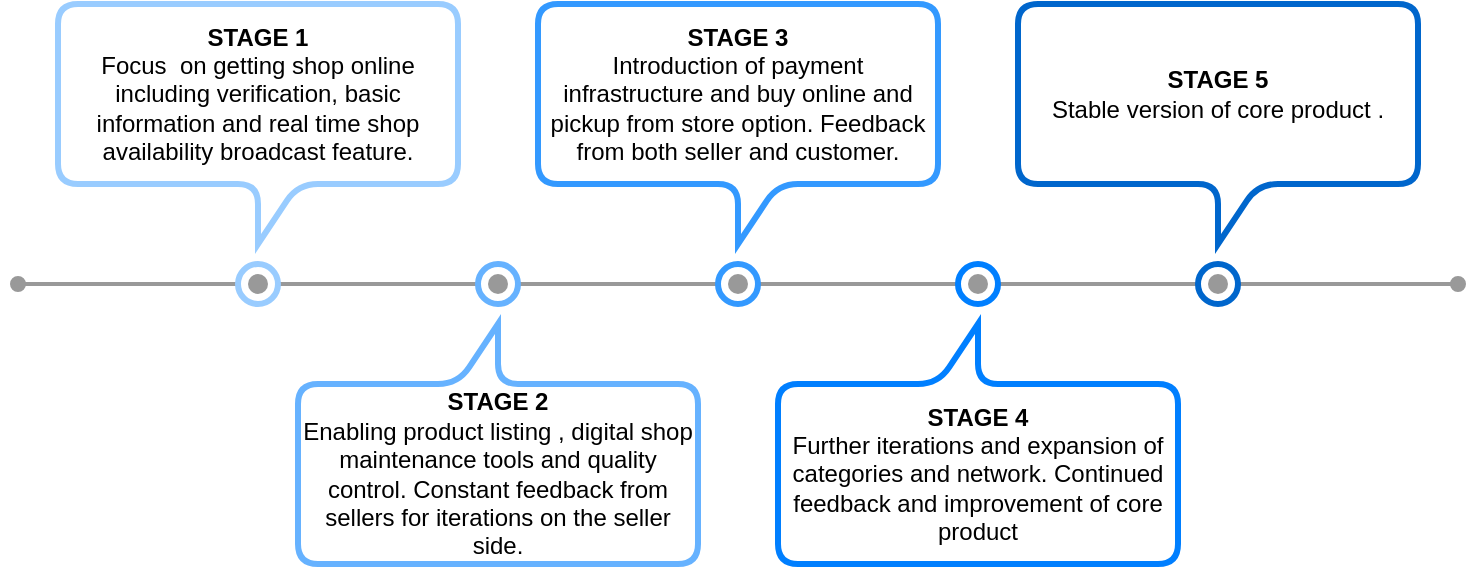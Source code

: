<mxfile version="13.3.9" type="device"><diagram id="mhibQZGN9KsY9_xM1eZk" name="Page-1"><mxGraphModel dx="1102" dy="815" grid="1" gridSize="10" guides="1" tooltips="1" connect="1" arrows="1" fold="1" page="1" pageScale="1" pageWidth="850" pageHeight="1100" math="0" shadow="0"><root><mxCell id="0"/><mxCell id="1" parent="0"/><mxCell id="iW0KL_pCJaMlBALIvoqs-2" value="" style="endArrow=oval;html=1;strokeWidth=2;fillColor=#f5f5f5;strokeColor=#999999;startArrow=oval;startFill=1;endFill=1;" parent="1" edge="1"><mxGeometry width="50" height="50" relative="1" as="geometry"><mxPoint x="80" y="440" as="sourcePoint"/><mxPoint x="800" y="440" as="targetPoint"/></mxGeometry></mxCell><mxCell id="iW0KL_pCJaMlBALIvoqs-9" value="" style="ellipse;whiteSpace=wrap;html=1;strokeWidth=3;shadow=0;sketch=0;strokeColor=#66B2FF;" parent="1" vertex="1"><mxGeometry x="310" y="430" width="20" height="20" as="geometry"/></mxCell><mxCell id="iW0KL_pCJaMlBALIvoqs-19" value="" style="ellipse;whiteSpace=wrap;html=1;fillColor=#999999;strokeColor=none;" parent="1" vertex="1"><mxGeometry x="315" y="435" width="10" height="10" as="geometry"/></mxCell><mxCell id="iW0KL_pCJaMlBALIvoqs-20" value="" style="ellipse;whiteSpace=wrap;html=1;strokeWidth=3;shadow=0;sketch=0;strokeColor=#99CCFF;" parent="1" vertex="1"><mxGeometry x="190" y="430" width="20" height="20" as="geometry"/></mxCell><mxCell id="iW0KL_pCJaMlBALIvoqs-21" value="" style="ellipse;whiteSpace=wrap;html=1;fillColor=#999999;strokeColor=none;" parent="1" vertex="1"><mxGeometry x="195" y="435" width="10" height="10" as="geometry"/></mxCell><mxCell id="iW0KL_pCJaMlBALIvoqs-22" value="" style="ellipse;whiteSpace=wrap;html=1;strokeWidth=3;shadow=0;sketch=0;strokeColor=#3399FF;" parent="1" vertex="1"><mxGeometry x="430" y="430" width="20" height="20" as="geometry"/></mxCell><mxCell id="iW0KL_pCJaMlBALIvoqs-23" value="" style="ellipse;whiteSpace=wrap;html=1;fillColor=#999999;strokeColor=none;" parent="1" vertex="1"><mxGeometry x="435" y="435" width="10" height="10" as="geometry"/></mxCell><mxCell id="iW0KL_pCJaMlBALIvoqs-24" value="" style="ellipse;whiteSpace=wrap;html=1;strokeWidth=3;shadow=0;sketch=0;strokeColor=#007FFF;" parent="1" vertex="1"><mxGeometry x="550" y="430" width="20" height="20" as="geometry"/></mxCell><mxCell id="iW0KL_pCJaMlBALIvoqs-25" value="" style="ellipse;whiteSpace=wrap;html=1;fillColor=#999999;strokeColor=none;" parent="1" vertex="1"><mxGeometry x="555" y="435" width="10" height="10" as="geometry"/></mxCell><mxCell id="iW0KL_pCJaMlBALIvoqs-26" value="" style="ellipse;whiteSpace=wrap;html=1;strokeWidth=3;shadow=0;sketch=0;strokeColor=#0066CC;" parent="1" vertex="1"><mxGeometry x="670" y="430" width="20" height="20" as="geometry"/></mxCell><mxCell id="iW0KL_pCJaMlBALIvoqs-27" value="" style="ellipse;whiteSpace=wrap;html=1;fillColor=#999999;strokeColor=none;" parent="1" vertex="1"><mxGeometry x="675" y="435" width="10" height="10" as="geometry"/></mxCell><mxCell id="iW0KL_pCJaMlBALIvoqs-30" value="&lt;b&gt;STAGE 1&lt;/b&gt;&lt;br&gt;Focus&amp;nbsp; on getting shop online including verification, basic information and real time shop availability broadcast feature." style="shape=callout;whiteSpace=wrap;html=1;perimeter=calloutPerimeter;shadow=0;sketch=0;strokeWidth=3;fillColor=#FFFFFF;rounded=1;strokeColor=#99CCFF;" parent="1" vertex="1"><mxGeometry x="100" y="300" width="200" height="120" as="geometry"/></mxCell><mxCell id="iW0KL_pCJaMlBALIvoqs-34" value="&lt;b&gt;STAGE 2&lt;/b&gt;&lt;br&gt;Enabling product listing , digital shop maintenance tools and quality control. Constant feedback from sellers for iterations on the seller side." style="shape=callout;whiteSpace=wrap;html=1;perimeter=calloutPerimeter;shadow=0;sketch=0;strokeWidth=3;fillColor=#FFFFFF;rounded=1;direction=west;strokeColor=#66B2FF;" parent="1" vertex="1"><mxGeometry x="220" y="460" width="200" height="120" as="geometry"/></mxCell><mxCell id="iW0KL_pCJaMlBALIvoqs-35" value="&lt;div&gt;&lt;b&gt;STAGE 3&lt;/b&gt;&lt;span&gt;&lt;br&gt;&lt;/span&gt;&lt;/div&gt;&lt;div&gt;&lt;span&gt;Introduction of payment infrastructure and buy online and pickup from store option. Feedback from both seller and customer.&lt;/span&gt;&lt;/div&gt;" style="shape=callout;whiteSpace=wrap;html=1;perimeter=calloutPerimeter;shadow=0;sketch=0;strokeWidth=3;fillColor=#FFFFFF;rounded=1;strokeColor=#3399FF;align=center;" parent="1" vertex="1"><mxGeometry x="340" y="300" width="200" height="120" as="geometry"/></mxCell><mxCell id="iW0KL_pCJaMlBALIvoqs-36" value="&lt;b&gt;STAGE 4&lt;/b&gt;&lt;br&gt;Further iterations and expansion of categories and network. Continued feedback and improvement of core product" style="shape=callout;whiteSpace=wrap;html=1;perimeter=calloutPerimeter;shadow=0;sketch=0;strokeWidth=3;fillColor=#FFFFFF;rounded=1;direction=west;strokeColor=#007FFF;" parent="1" vertex="1"><mxGeometry x="460" y="460" width="200" height="120" as="geometry"/></mxCell><mxCell id="iW0KL_pCJaMlBALIvoqs-37" value="&lt;b&gt;STAGE 5&lt;/b&gt;&lt;br&gt;Stable version of core product ." style="shape=callout;whiteSpace=wrap;html=1;perimeter=calloutPerimeter;shadow=0;sketch=0;strokeWidth=3;fillColor=#FFFFFF;rounded=1;strokeColor=#0066CC;" parent="1" vertex="1"><mxGeometry x="580" y="300" width="200" height="120" as="geometry"/></mxCell></root></mxGraphModel></diagram></mxfile>